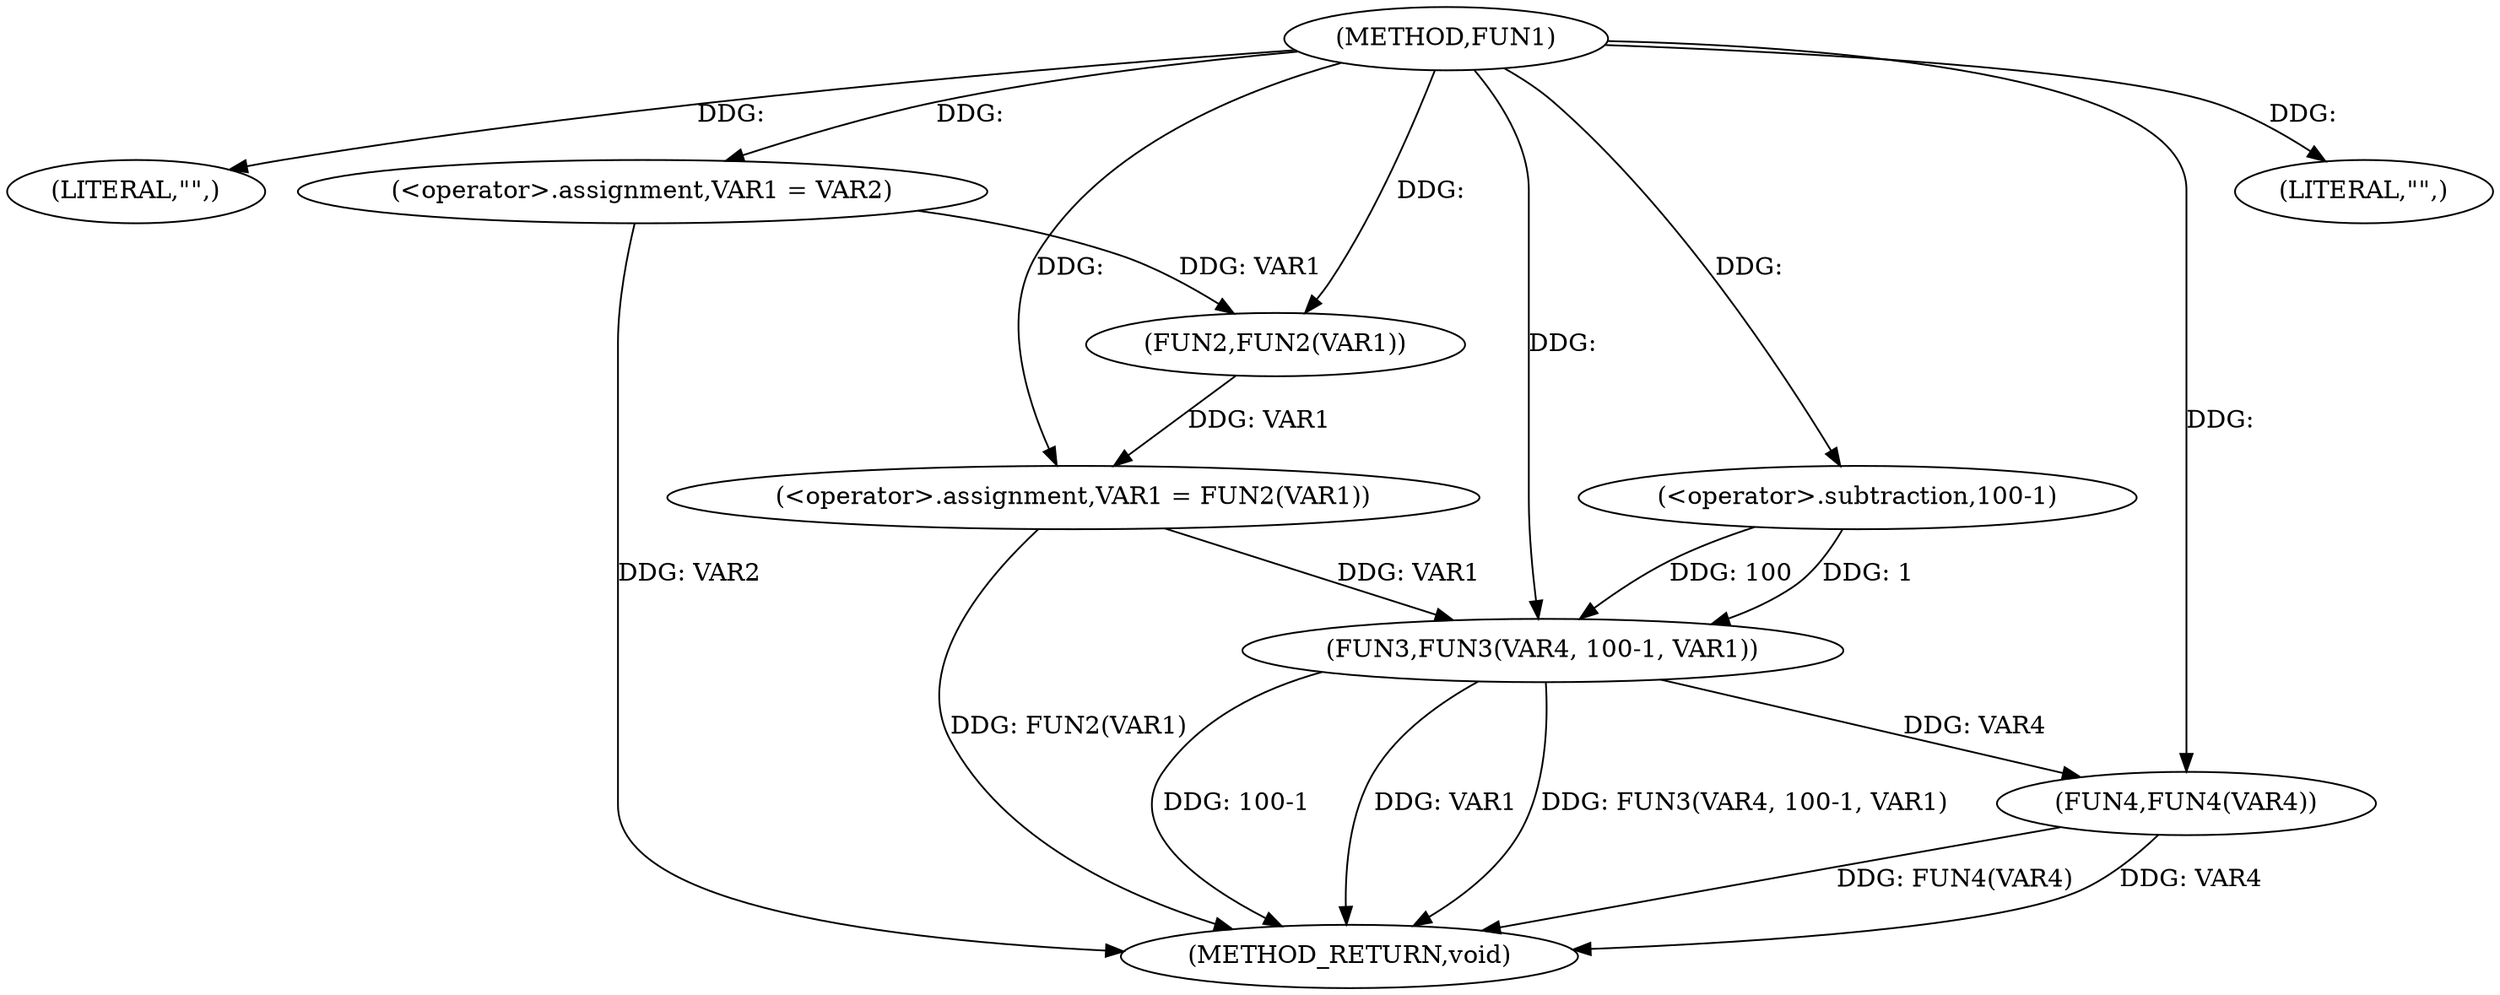 digraph FUN1 {  
"1000100" [label = "(METHOD,FUN1)" ]
"1000121" [label = "(METHOD_RETURN,void)" ]
"1000103" [label = "(LITERAL,\"\",)" ]
"1000104" [label = "(<operator>.assignment,VAR1 = VAR2)" ]
"1000107" [label = "(<operator>.assignment,VAR1 = FUN2(VAR1))" ]
"1000109" [label = "(FUN2,FUN2(VAR1))" ]
"1000112" [label = "(LITERAL,\"\",)" ]
"1000113" [label = "(FUN3,FUN3(VAR4, 100-1, VAR1))" ]
"1000115" [label = "(<operator>.subtraction,100-1)" ]
"1000119" [label = "(FUN4,FUN4(VAR4))" ]
  "1000113" -> "1000121"  [ label = "DDG: 100-1"] 
  "1000113" -> "1000121"  [ label = "DDG: VAR1"] 
  "1000119" -> "1000121"  [ label = "DDG: FUN4(VAR4)"] 
  "1000113" -> "1000121"  [ label = "DDG: FUN3(VAR4, 100-1, VAR1)"] 
  "1000119" -> "1000121"  [ label = "DDG: VAR4"] 
  "1000104" -> "1000121"  [ label = "DDG: VAR2"] 
  "1000107" -> "1000121"  [ label = "DDG: FUN2(VAR1)"] 
  "1000100" -> "1000103"  [ label = "DDG: "] 
  "1000100" -> "1000104"  [ label = "DDG: "] 
  "1000109" -> "1000107"  [ label = "DDG: VAR1"] 
  "1000100" -> "1000107"  [ label = "DDG: "] 
  "1000104" -> "1000109"  [ label = "DDG: VAR1"] 
  "1000100" -> "1000109"  [ label = "DDG: "] 
  "1000100" -> "1000112"  [ label = "DDG: "] 
  "1000100" -> "1000113"  [ label = "DDG: "] 
  "1000115" -> "1000113"  [ label = "DDG: 100"] 
  "1000115" -> "1000113"  [ label = "DDG: 1"] 
  "1000100" -> "1000115"  [ label = "DDG: "] 
  "1000107" -> "1000113"  [ label = "DDG: VAR1"] 
  "1000113" -> "1000119"  [ label = "DDG: VAR4"] 
  "1000100" -> "1000119"  [ label = "DDG: "] 
}
